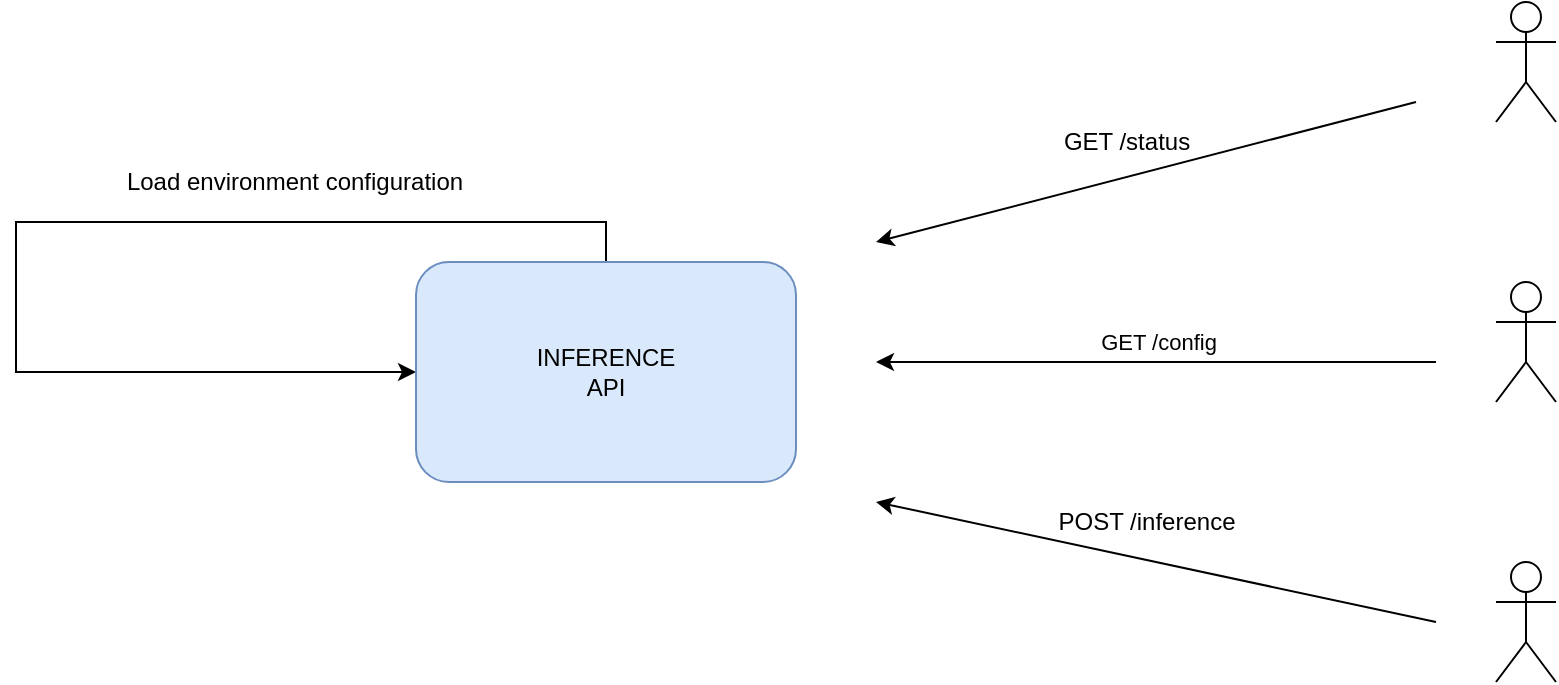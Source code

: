 <mxfile version="14.5.1" type="device"><diagram id="iWQ2eVfBv5qOy1Wu8XeR" name="Page-1"><mxGraphModel dx="1375" dy="1164" grid="1" gridSize="10" guides="1" tooltips="1" connect="1" arrows="1" fold="1" page="1" pageScale="1" pageWidth="1100" pageHeight="850" math="0" shadow="0"><root><mxCell id="0"/><mxCell id="1" parent="0"/><mxCell id="qIi04t9LbrTOGA1YCTyb-18" style="edgeStyle=orthogonalEdgeStyle;rounded=0;orthogonalLoop=1;jettySize=auto;html=1;exitX=0.5;exitY=0;exitDx=0;exitDy=0;" edge="1" parent="1" source="qIi04t9LbrTOGA1YCTyb-1" target="qIi04t9LbrTOGA1YCTyb-1"><mxGeometry relative="1" as="geometry"><mxPoint x="80" y="210" as="targetPoint"/><Array as="points"><mxPoint x="415" y="150"/><mxPoint x="120" y="150"/><mxPoint x="120" y="225"/></Array></mxGeometry></mxCell><mxCell id="qIi04t9LbrTOGA1YCTyb-1" value="&lt;div&gt;INFERENCE&lt;/div&gt;&lt;div&gt;API&lt;br&gt;&lt;/div&gt;" style="rounded=1;whiteSpace=wrap;html=1;fillColor=#dae8fc;strokeColor=#6c8ebf;" vertex="1" parent="1"><mxGeometry x="320" y="170" width="190" height="110" as="geometry"/></mxCell><mxCell id="qIi04t9LbrTOGA1YCTyb-4" value="" style="shape=umlActor;verticalLabelPosition=bottom;verticalAlign=top;html=1;outlineConnect=0;" vertex="1" parent="1"><mxGeometry x="860" y="320" width="30" height="60" as="geometry"/></mxCell><mxCell id="qIi04t9LbrTOGA1YCTyb-5" value="" style="shape=umlActor;verticalLabelPosition=bottom;verticalAlign=top;html=1;outlineConnect=0;" vertex="1" parent="1"><mxGeometry x="860" y="180" width="30" height="60" as="geometry"/></mxCell><mxCell id="qIi04t9LbrTOGA1YCTyb-6" value="" style="shape=umlActor;verticalLabelPosition=bottom;verticalAlign=top;html=1;outlineConnect=0;" vertex="1" parent="1"><mxGeometry x="860" y="40" width="30" height="60" as="geometry"/></mxCell><mxCell id="qIi04t9LbrTOGA1YCTyb-9" value="" style="endArrow=classic;html=1;" edge="1" parent="1"><mxGeometry width="50" height="50" relative="1" as="geometry"><mxPoint x="820" y="90" as="sourcePoint"/><mxPoint x="550" y="160" as="targetPoint"/></mxGeometry></mxCell><mxCell id="qIi04t9LbrTOGA1YCTyb-12" value="&lt;div&gt;GET /config&lt;/div&gt;" style="edgeLabel;html=1;align=center;verticalAlign=middle;resizable=0;points=[];" vertex="1" connectable="0" parent="qIi04t9LbrTOGA1YCTyb-9"><mxGeometry x="0.36" y="2" relative="1" as="geometry"><mxPoint x="53.42" y="70.38" as="offset"/></mxGeometry></mxCell><mxCell id="qIi04t9LbrTOGA1YCTyb-10" value="" style="endArrow=classic;html=1;" edge="1" parent="1"><mxGeometry width="50" height="50" relative="1" as="geometry"><mxPoint x="830" y="220" as="sourcePoint"/><mxPoint x="550" y="220" as="targetPoint"/></mxGeometry></mxCell><mxCell id="qIi04t9LbrTOGA1YCTyb-11" value="" style="endArrow=classic;html=1;" edge="1" parent="1"><mxGeometry width="50" height="50" relative="1" as="geometry"><mxPoint x="830" y="350" as="sourcePoint"/><mxPoint x="550" y="290" as="targetPoint"/></mxGeometry></mxCell><mxCell id="qIi04t9LbrTOGA1YCTyb-13" value="GET /status" style="text;html=1;align=center;verticalAlign=middle;resizable=0;points=[];autosize=1;" vertex="1" parent="1"><mxGeometry x="635" y="100" width="80" height="20" as="geometry"/></mxCell><mxCell id="qIi04t9LbrTOGA1YCTyb-14" value="POST /inference" style="text;html=1;align=center;verticalAlign=middle;resizable=0;points=[];autosize=1;rotation=0;" vertex="1" parent="1"><mxGeometry x="635" y="290" width="100" height="20" as="geometry"/></mxCell><mxCell id="qIi04t9LbrTOGA1YCTyb-19" value="Load environment configuration" style="text;html=1;align=center;verticalAlign=middle;resizable=0;points=[];autosize=1;" vertex="1" parent="1"><mxGeometry x="169" y="120" width="180" height="20" as="geometry"/></mxCell></root></mxGraphModel></diagram></mxfile>